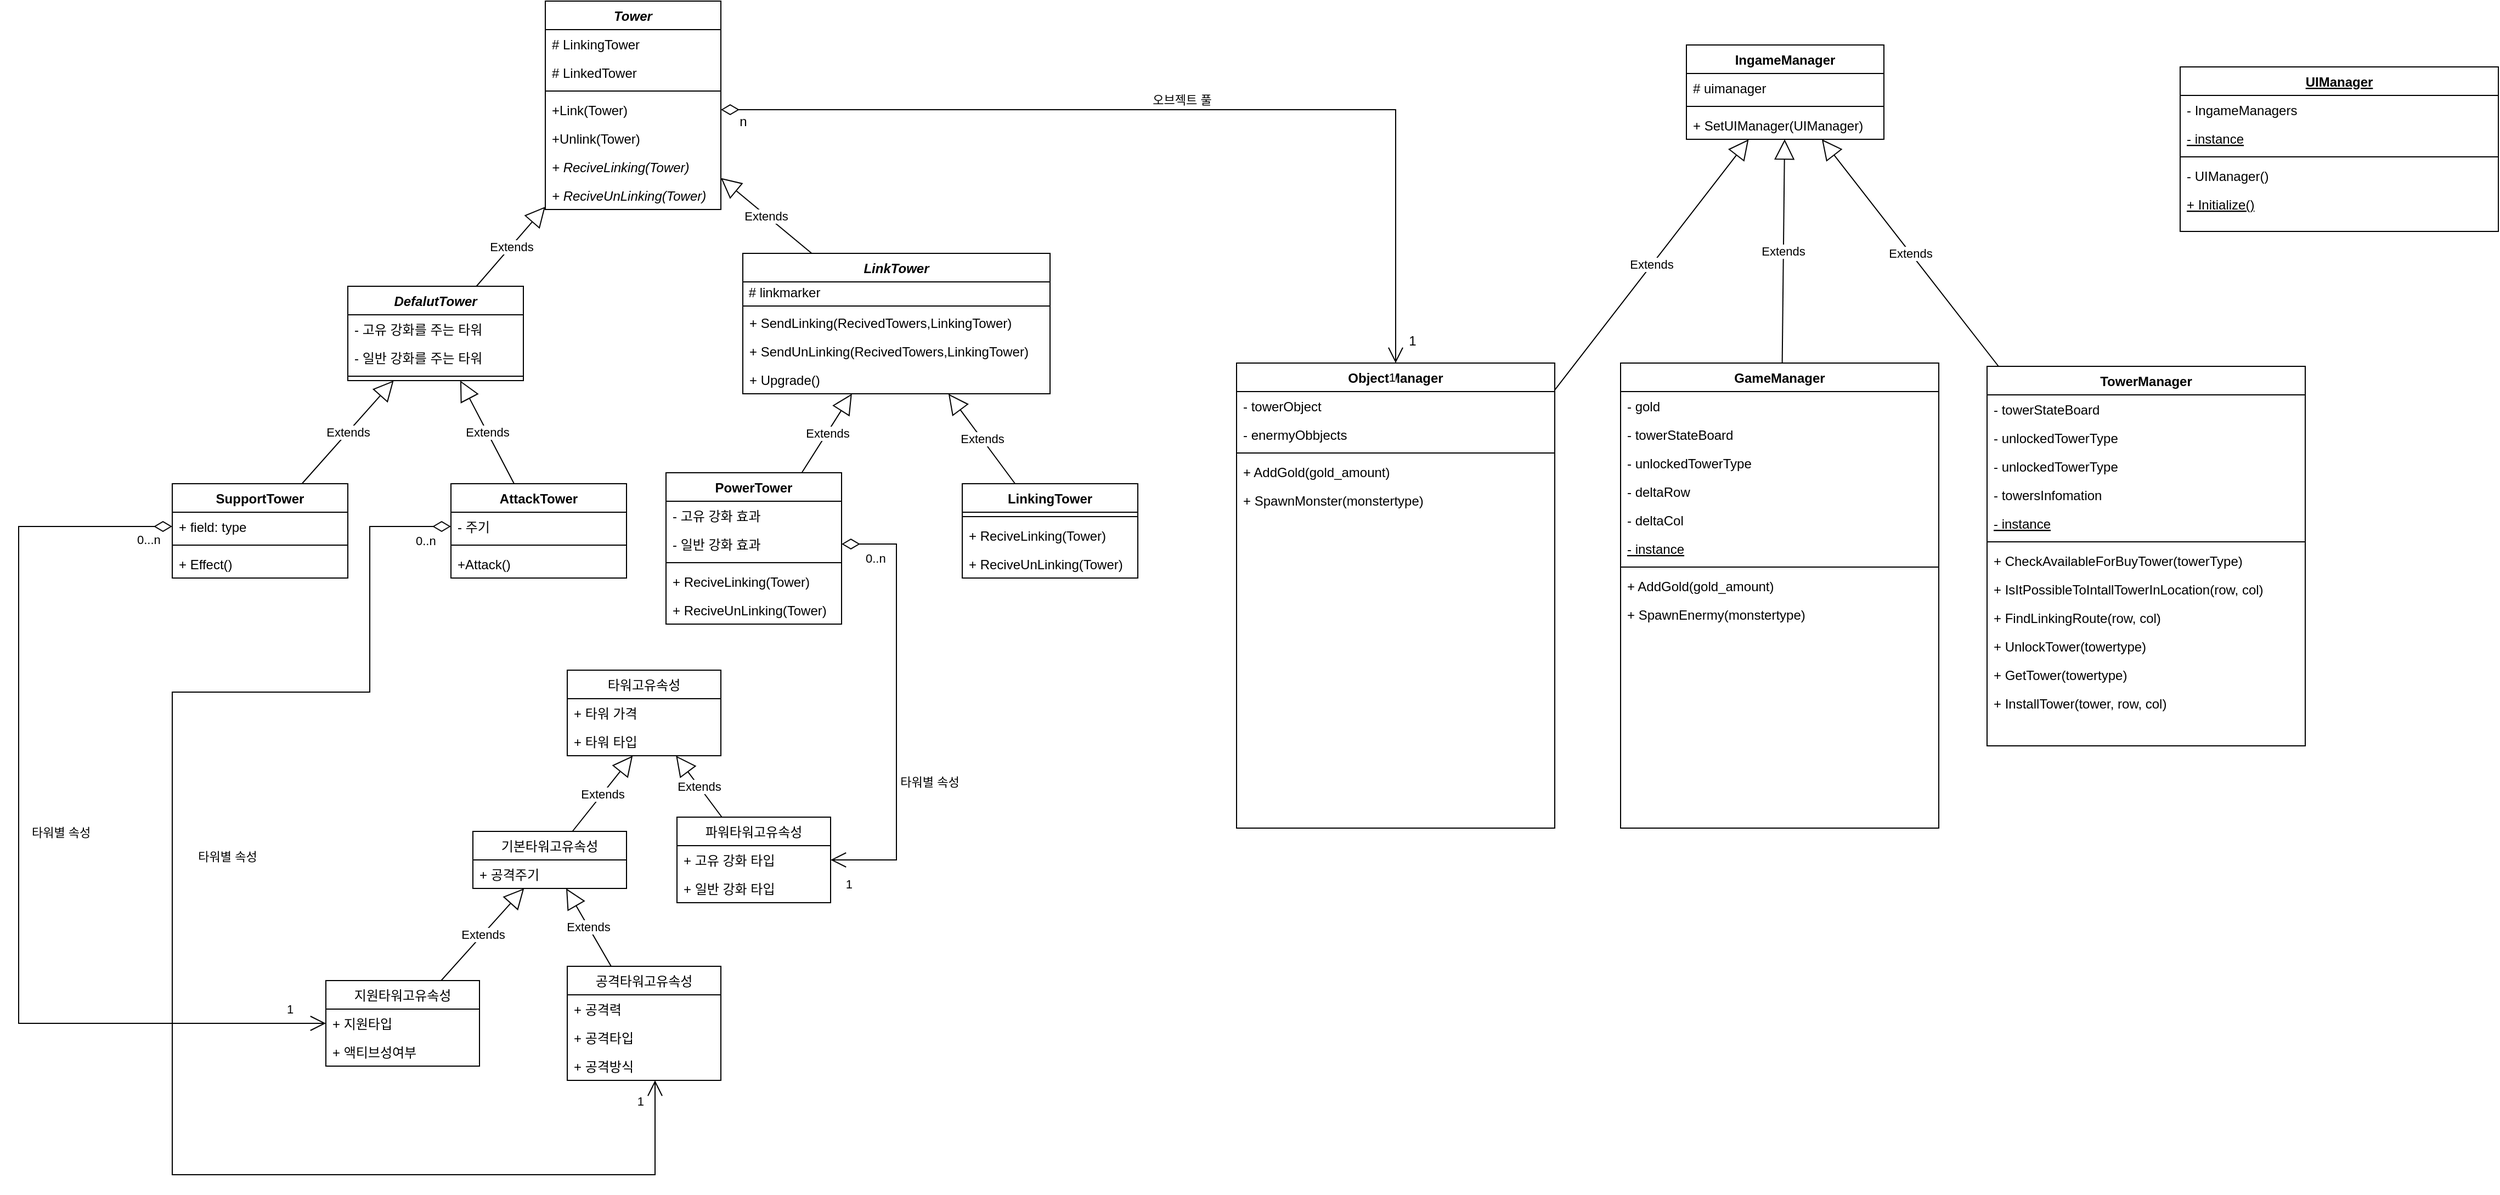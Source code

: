 <mxfile version="16.5.1" type="device"><diagram id="C5RBs43oDa-KdzZeNtuy" name="Page-1"><mxGraphModel dx="2249" dy="965" grid="1" gridSize="10" guides="1" tooltips="1" connect="1" arrows="1" fold="1" page="1" pageScale="1" pageWidth="827" pageHeight="1169" math="0" shadow="0"><root><mxCell id="WIyWlLk6GJQsqaUBKTNV-0"/><mxCell id="WIyWlLk6GJQsqaUBKTNV-1" parent="WIyWlLk6GJQsqaUBKTNV-0"/><mxCell id="ORsI3d9svduDLqm79B6g-0" value="DefalutTower" style="swimlane;fontStyle=3;align=center;verticalAlign=top;childLayout=stackLayout;horizontal=1;startSize=26;horizontalStack=0;resizeParent=1;resizeParentMax=0;resizeLast=0;collapsible=1;marginBottom=0;" parent="WIyWlLk6GJQsqaUBKTNV-1" vertex="1"><mxGeometry x="160" y="300" width="160" height="86" as="geometry"/></mxCell><mxCell id="ORsI3d9svduDLqm79B6g-1" value="- 고유 강화를 주는 타워" style="text;strokeColor=none;fillColor=none;align=left;verticalAlign=top;spacingLeft=4;spacingRight=4;overflow=hidden;rotatable=0;points=[[0,0.5],[1,0.5]];portConstraint=eastwest;" parent="ORsI3d9svduDLqm79B6g-0" vertex="1"><mxGeometry y="26" width="160" height="26" as="geometry"/></mxCell><mxCell id="ORsI3d9svduDLqm79B6g-40" value="- 일반 강화를 주는 타워 " style="text;strokeColor=none;fillColor=none;align=left;verticalAlign=top;spacingLeft=4;spacingRight=4;overflow=hidden;rotatable=0;points=[[0,0.5],[1,0.5]];portConstraint=eastwest;" parent="ORsI3d9svduDLqm79B6g-0" vertex="1"><mxGeometry y="52" width="160" height="26" as="geometry"/></mxCell><mxCell id="ORsI3d9svduDLqm79B6g-2" value="" style="line;strokeWidth=1;fillColor=none;align=left;verticalAlign=middle;spacingTop=-1;spacingLeft=3;spacingRight=3;rotatable=0;labelPosition=right;points=[];portConstraint=eastwest;" parent="ORsI3d9svduDLqm79B6g-0" vertex="1"><mxGeometry y="78" width="160" height="8" as="geometry"/></mxCell><mxCell id="ORsI3d9svduDLqm79B6g-4" value="LinkTower" style="swimlane;fontStyle=3;align=center;verticalAlign=top;childLayout=stackLayout;horizontal=1;startSize=26;horizontalStack=0;resizeParent=1;resizeParentMax=0;resizeLast=0;collapsible=1;marginBottom=0;" parent="WIyWlLk6GJQsqaUBKTNV-1" vertex="1"><mxGeometry x="520" y="270" width="280" height="128" as="geometry"><mxRectangle x="630" y="150" width="90" height="26" as="alternateBounds"/></mxGeometry></mxCell><mxCell id="ORsI3d9svduDLqm79B6g-89" value="&amp;nbsp;# linkmarker" style="text;html=1;align=left;verticalAlign=middle;resizable=0;points=[];autosize=1;strokeColor=none;fillColor=none;" parent="ORsI3d9svduDLqm79B6g-4" vertex="1"><mxGeometry y="26" width="280" height="20" as="geometry"/></mxCell><mxCell id="ORsI3d9svduDLqm79B6g-6" value="" style="line;strokeWidth=1;fillColor=none;align=left;verticalAlign=middle;spacingTop=-1;spacingLeft=3;spacingRight=3;rotatable=0;labelPosition=right;points=[];portConstraint=eastwest;" parent="ORsI3d9svduDLqm79B6g-4" vertex="1"><mxGeometry y="46" width="280" height="4" as="geometry"/></mxCell><mxCell id="ORsI3d9svduDLqm79B6g-7" value="+ SendLinking(RecivedTowers,LinkingTower)" style="text;strokeColor=none;fillColor=none;align=left;verticalAlign=top;spacingLeft=4;spacingRight=4;overflow=hidden;rotatable=0;points=[[0,0.5],[1,0.5]];portConstraint=eastwest;" parent="ORsI3d9svduDLqm79B6g-4" vertex="1"><mxGeometry y="50" width="280" height="26" as="geometry"/></mxCell><mxCell id="ORsI3d9svduDLqm79B6g-41" value="+ SendUnLinking(RecivedTowers,LinkingTower)" style="text;strokeColor=none;fillColor=none;align=left;verticalAlign=top;spacingLeft=4;spacingRight=4;overflow=hidden;rotatable=0;points=[[0,0.5],[1,0.5]];portConstraint=eastwest;" parent="ORsI3d9svduDLqm79B6g-4" vertex="1"><mxGeometry y="76" width="280" height="26" as="geometry"/></mxCell><mxCell id="ORsI3d9svduDLqm79B6g-81" value="+ Upgrade()" style="text;strokeColor=none;fillColor=none;align=left;verticalAlign=top;spacingLeft=4;spacingRight=4;overflow=hidden;rotatable=0;points=[[0,0.5],[1,0.5]];portConstraint=eastwest;" parent="ORsI3d9svduDLqm79B6g-4" vertex="1"><mxGeometry y="102" width="280" height="26" as="geometry"/></mxCell><mxCell id="ORsI3d9svduDLqm79B6g-10" value="Tower" style="swimlane;fontStyle=3;align=center;verticalAlign=top;childLayout=stackLayout;horizontal=1;startSize=26;horizontalStack=0;resizeParent=1;resizeParentMax=0;resizeLast=0;collapsible=1;marginBottom=0;" parent="WIyWlLk6GJQsqaUBKTNV-1" vertex="1"><mxGeometry x="340" y="40" width="160" height="190" as="geometry"/></mxCell><mxCell id="ORsI3d9svduDLqm79B6g-11" value="# LinkingTower" style="text;strokeColor=none;fillColor=none;align=left;verticalAlign=top;spacingLeft=4;spacingRight=4;overflow=hidden;rotatable=0;points=[[0,0.5],[1,0.5]];portConstraint=eastwest;" parent="ORsI3d9svduDLqm79B6g-10" vertex="1"><mxGeometry y="26" width="160" height="26" as="geometry"/></mxCell><mxCell id="ORsI3d9svduDLqm79B6g-32" value="# LinkedTower" style="text;strokeColor=none;fillColor=none;align=left;verticalAlign=top;spacingLeft=4;spacingRight=4;overflow=hidden;rotatable=0;points=[[0,0.5],[1,0.5]];portConstraint=eastwest;" parent="ORsI3d9svduDLqm79B6g-10" vertex="1"><mxGeometry y="52" width="160" height="26" as="geometry"/></mxCell><mxCell id="ORsI3d9svduDLqm79B6g-12" value="" style="line;strokeWidth=1;fillColor=none;align=left;verticalAlign=middle;spacingTop=-1;spacingLeft=3;spacingRight=3;rotatable=0;labelPosition=right;points=[];portConstraint=eastwest;" parent="ORsI3d9svduDLqm79B6g-10" vertex="1"><mxGeometry y="78" width="160" height="8" as="geometry"/></mxCell><mxCell id="ORsI3d9svduDLqm79B6g-13" value="+Link(Tower)" style="text;strokeColor=none;fillColor=none;align=left;verticalAlign=top;spacingLeft=4;spacingRight=4;overflow=hidden;rotatable=0;points=[[0,0.5],[1,0.5]];portConstraint=eastwest;" parent="ORsI3d9svduDLqm79B6g-10" vertex="1"><mxGeometry y="86" width="160" height="26" as="geometry"/></mxCell><mxCell id="ORsI3d9svduDLqm79B6g-33" value="+Unlink(Tower)" style="text;strokeColor=none;fillColor=none;align=left;verticalAlign=top;spacingLeft=4;spacingRight=4;overflow=hidden;rotatable=0;points=[[0,0.5],[1,0.5]];portConstraint=eastwest;" parent="ORsI3d9svduDLqm79B6g-10" vertex="1"><mxGeometry y="112" width="160" height="26" as="geometry"/></mxCell><mxCell id="ORsI3d9svduDLqm79B6g-45" value="+ ReciveLinking(Tower)" style="text;strokeColor=none;fillColor=none;align=left;verticalAlign=top;spacingLeft=4;spacingRight=4;overflow=hidden;rotatable=0;points=[[0,0.5],[1,0.5]];portConstraint=eastwest;fontStyle=2" parent="ORsI3d9svduDLqm79B6g-10" vertex="1"><mxGeometry y="138" width="160" height="26" as="geometry"/></mxCell><mxCell id="ORsI3d9svduDLqm79B6g-46" value="+ ReciveUnLinking(Tower)" style="text;strokeColor=none;fillColor=none;align=left;verticalAlign=top;spacingLeft=4;spacingRight=4;overflow=hidden;rotatable=0;points=[[0,0.5],[1,0.5]];portConstraint=eastwest;fontStyle=2" parent="ORsI3d9svduDLqm79B6g-10" vertex="1"><mxGeometry y="164" width="160" height="26" as="geometry"/></mxCell><mxCell id="ORsI3d9svduDLqm79B6g-35" value="Extends" style="endArrow=block;endSize=16;endFill=0;html=1;rounded=0;" parent="WIyWlLk6GJQsqaUBKTNV-1" source="ORsI3d9svduDLqm79B6g-0" target="ORsI3d9svduDLqm79B6g-10" edge="1"><mxGeometry width="160" relative="1" as="geometry"><mxPoint x="330" y="400" as="sourcePoint"/><mxPoint x="490" y="400" as="targetPoint"/></mxGeometry></mxCell><mxCell id="ORsI3d9svduDLqm79B6g-36" value="Extends" style="endArrow=block;endSize=16;endFill=0;html=1;rounded=0;" parent="WIyWlLk6GJQsqaUBKTNV-1" source="ORsI3d9svduDLqm79B6g-4" target="ORsI3d9svduDLqm79B6g-10" edge="1"><mxGeometry width="160" relative="1" as="geometry"><mxPoint x="390" y="260" as="sourcePoint"/><mxPoint x="550" y="260" as="targetPoint"/></mxGeometry></mxCell><mxCell id="ORsI3d9svduDLqm79B6g-47" value="SupportTower" style="swimlane;fontStyle=1;align=center;verticalAlign=top;childLayout=stackLayout;horizontal=1;startSize=26;horizontalStack=0;resizeParent=1;resizeParentMax=0;resizeLast=0;collapsible=1;marginBottom=0;" parent="WIyWlLk6GJQsqaUBKTNV-1" vertex="1"><mxGeometry y="480" width="160" height="86" as="geometry"/></mxCell><mxCell id="ORsI3d9svduDLqm79B6g-48" value="+ field: type" style="text;strokeColor=none;fillColor=none;align=left;verticalAlign=top;spacingLeft=4;spacingRight=4;overflow=hidden;rotatable=0;points=[[0,0.5],[1,0.5]];portConstraint=eastwest;" parent="ORsI3d9svduDLqm79B6g-47" vertex="1"><mxGeometry y="26" width="160" height="26" as="geometry"/></mxCell><mxCell id="ORsI3d9svduDLqm79B6g-49" value="" style="line;strokeWidth=1;fillColor=none;align=left;verticalAlign=middle;spacingTop=-1;spacingLeft=3;spacingRight=3;rotatable=0;labelPosition=right;points=[];portConstraint=eastwest;" parent="ORsI3d9svduDLqm79B6g-47" vertex="1"><mxGeometry y="52" width="160" height="8" as="geometry"/></mxCell><mxCell id="ORsI3d9svduDLqm79B6g-50" value="+ Effect()" style="text;strokeColor=none;fillColor=none;align=left;verticalAlign=top;spacingLeft=4;spacingRight=4;overflow=hidden;rotatable=0;points=[[0,0.5],[1,0.5]];portConstraint=eastwest;" parent="ORsI3d9svduDLqm79B6g-47" vertex="1"><mxGeometry y="60" width="160" height="26" as="geometry"/></mxCell><mxCell id="ORsI3d9svduDLqm79B6g-51" value="AttackTower" style="swimlane;fontStyle=1;align=center;verticalAlign=top;childLayout=stackLayout;horizontal=1;startSize=26;horizontalStack=0;resizeParent=1;resizeParentMax=0;resizeLast=0;collapsible=1;marginBottom=0;" parent="WIyWlLk6GJQsqaUBKTNV-1" vertex="1"><mxGeometry x="254" y="480" width="160" height="86" as="geometry"/></mxCell><mxCell id="ORsI3d9svduDLqm79B6g-52" value="- 주기" style="text;strokeColor=none;fillColor=none;align=left;verticalAlign=top;spacingLeft=4;spacingRight=4;overflow=hidden;rotatable=0;points=[[0,0.5],[1,0.5]];portConstraint=eastwest;" parent="ORsI3d9svduDLqm79B6g-51" vertex="1"><mxGeometry y="26" width="160" height="26" as="geometry"/></mxCell><mxCell id="ORsI3d9svduDLqm79B6g-53" value="" style="line;strokeWidth=1;fillColor=none;align=left;verticalAlign=middle;spacingTop=-1;spacingLeft=3;spacingRight=3;rotatable=0;labelPosition=right;points=[];portConstraint=eastwest;" parent="ORsI3d9svduDLqm79B6g-51" vertex="1"><mxGeometry y="52" width="160" height="8" as="geometry"/></mxCell><mxCell id="ORsI3d9svduDLqm79B6g-54" value="+Attack()" style="text;strokeColor=none;fillColor=none;align=left;verticalAlign=top;spacingLeft=4;spacingRight=4;overflow=hidden;rotatable=0;points=[[0,0.5],[1,0.5]];portConstraint=eastwest;" parent="ORsI3d9svduDLqm79B6g-51" vertex="1"><mxGeometry y="60" width="160" height="26" as="geometry"/></mxCell><mxCell id="ORsI3d9svduDLqm79B6g-55" value="PowerTower" style="swimlane;fontStyle=1;align=center;verticalAlign=top;childLayout=stackLayout;horizontal=1;startSize=26;horizontalStack=0;resizeParent=1;resizeParentMax=0;resizeLast=0;collapsible=1;marginBottom=0;" parent="WIyWlLk6GJQsqaUBKTNV-1" vertex="1"><mxGeometry x="450" y="470" width="160" height="138" as="geometry"/></mxCell><mxCell id="ORsI3d9svduDLqm79B6g-56" value="- 고유 강화 효과" style="text;strokeColor=none;fillColor=none;align=left;verticalAlign=top;spacingLeft=4;spacingRight=4;overflow=hidden;rotatable=0;points=[[0,0.5],[1,0.5]];portConstraint=eastwest;" parent="ORsI3d9svduDLqm79B6g-55" vertex="1"><mxGeometry y="26" width="160" height="26" as="geometry"/></mxCell><mxCell id="ORsI3d9svduDLqm79B6g-80" value="- 일반 강화 효과" style="text;strokeColor=none;fillColor=none;align=left;verticalAlign=top;spacingLeft=4;spacingRight=4;overflow=hidden;rotatable=0;points=[[0,0.5],[1,0.5]];portConstraint=eastwest;" parent="ORsI3d9svduDLqm79B6g-55" vertex="1"><mxGeometry y="52" width="160" height="26" as="geometry"/></mxCell><mxCell id="ORsI3d9svduDLqm79B6g-57" value="" style="line;strokeWidth=1;fillColor=none;align=left;verticalAlign=middle;spacingTop=-1;spacingLeft=3;spacingRight=3;rotatable=0;labelPosition=right;points=[];portConstraint=eastwest;" parent="ORsI3d9svduDLqm79B6g-55" vertex="1"><mxGeometry y="78" width="160" height="8" as="geometry"/></mxCell><mxCell id="ORsI3d9svduDLqm79B6g-58" value="+ ReciveLinking(Tower)" style="text;strokeColor=none;fillColor=none;align=left;verticalAlign=top;spacingLeft=4;spacingRight=4;overflow=hidden;rotatable=0;points=[[0,0.5],[1,0.5]];portConstraint=eastwest;" parent="ORsI3d9svduDLqm79B6g-55" vertex="1"><mxGeometry y="86" width="160" height="26" as="geometry"/></mxCell><mxCell id="ORsI3d9svduDLqm79B6g-77" value="+ ReciveUnLinking(Tower)" style="text;strokeColor=none;fillColor=none;align=left;verticalAlign=top;spacingLeft=4;spacingRight=4;overflow=hidden;rotatable=0;points=[[0,0.5],[1,0.5]];portConstraint=eastwest;" parent="ORsI3d9svduDLqm79B6g-55" vertex="1"><mxGeometry y="112" width="160" height="26" as="geometry"/></mxCell><mxCell id="ORsI3d9svduDLqm79B6g-59" value="LinkingTower" style="swimlane;fontStyle=1;align=center;verticalAlign=top;childLayout=stackLayout;horizontal=1;startSize=26;horizontalStack=0;resizeParent=1;resizeParentMax=0;resizeLast=0;collapsible=1;marginBottom=0;" parent="WIyWlLk6GJQsqaUBKTNV-1" vertex="1"><mxGeometry x="720" y="480" width="160" height="86" as="geometry"/></mxCell><mxCell id="ORsI3d9svduDLqm79B6g-61" value="" style="line;strokeWidth=1;fillColor=none;align=left;verticalAlign=middle;spacingTop=-1;spacingLeft=3;spacingRight=3;rotatable=0;labelPosition=right;points=[];portConstraint=eastwest;" parent="ORsI3d9svduDLqm79B6g-59" vertex="1"><mxGeometry y="26" width="160" height="8" as="geometry"/></mxCell><mxCell id="ORsI3d9svduDLqm79B6g-62" value="+ ReciveLinking(Tower)" style="text;strokeColor=none;fillColor=none;align=left;verticalAlign=top;spacingLeft=4;spacingRight=4;overflow=hidden;rotatable=0;points=[[0,0.5],[1,0.5]];portConstraint=eastwest;" parent="ORsI3d9svduDLqm79B6g-59" vertex="1"><mxGeometry y="34" width="160" height="26" as="geometry"/></mxCell><mxCell id="ORsI3d9svduDLqm79B6g-79" value="+ ReciveUnLinking(Tower)" style="text;strokeColor=none;fillColor=none;align=left;verticalAlign=top;spacingLeft=4;spacingRight=4;overflow=hidden;rotatable=0;points=[[0,0.5],[1,0.5]];portConstraint=eastwest;" parent="ORsI3d9svduDLqm79B6g-59" vertex="1"><mxGeometry y="60" width="160" height="26" as="geometry"/></mxCell><mxCell id="ORsI3d9svduDLqm79B6g-64" value="Extends" style="endArrow=block;endSize=16;endFill=0;html=1;rounded=0;" parent="WIyWlLk6GJQsqaUBKTNV-1" source="ORsI3d9svduDLqm79B6g-47" target="ORsI3d9svduDLqm79B6g-0" edge="1"><mxGeometry width="160" relative="1" as="geometry"><mxPoint x="260" y="400" as="sourcePoint"/><mxPoint x="420" y="400" as="targetPoint"/></mxGeometry></mxCell><mxCell id="ORsI3d9svduDLqm79B6g-65" value="Extends" style="endArrow=block;endSize=16;endFill=0;html=1;rounded=0;" parent="WIyWlLk6GJQsqaUBKTNV-1" source="ORsI3d9svduDLqm79B6g-51" target="ORsI3d9svduDLqm79B6g-0" edge="1"><mxGeometry width="160" relative="1" as="geometry"><mxPoint x="260" y="400" as="sourcePoint"/><mxPoint x="420" y="400" as="targetPoint"/></mxGeometry></mxCell><mxCell id="ORsI3d9svduDLqm79B6g-66" value="Extends" style="endArrow=block;endSize=16;endFill=0;html=1;rounded=0;" parent="WIyWlLk6GJQsqaUBKTNV-1" source="ORsI3d9svduDLqm79B6g-55" target="ORsI3d9svduDLqm79B6g-4" edge="1"><mxGeometry width="160" relative="1" as="geometry"><mxPoint x="260" y="400" as="sourcePoint"/><mxPoint x="420" y="400" as="targetPoint"/></mxGeometry></mxCell><mxCell id="ORsI3d9svduDLqm79B6g-67" value="Extends" style="endArrow=block;endSize=16;endFill=0;html=1;rounded=0;" parent="WIyWlLk6GJQsqaUBKTNV-1" source="ORsI3d9svduDLqm79B6g-59" target="ORsI3d9svduDLqm79B6g-4" edge="1"><mxGeometry width="160" relative="1" as="geometry"><mxPoint x="260" y="400" as="sourcePoint"/><mxPoint x="420" y="400" as="targetPoint"/></mxGeometry></mxCell><mxCell id="ybun4FllbzwpsZxLxYab-0" value="GameManager" style="swimlane;fontStyle=1;align=center;verticalAlign=top;childLayout=stackLayout;horizontal=1;startSize=26;horizontalStack=0;resizeParent=1;resizeLast=0;collapsible=1;marginBottom=0;rounded=0;shadow=0;strokeWidth=1;" vertex="1" parent="WIyWlLk6GJQsqaUBKTNV-1"><mxGeometry x="1320" y="370" width="290" height="424" as="geometry"><mxRectangle x="230" y="140" width="160" height="26" as="alternateBounds"/></mxGeometry></mxCell><mxCell id="ybun4FllbzwpsZxLxYab-1" value="- gold" style="text;align=left;verticalAlign=top;spacingLeft=4;spacingRight=4;overflow=hidden;rotatable=0;points=[[0,0.5],[1,0.5]];portConstraint=eastwest;" vertex="1" parent="ybun4FllbzwpsZxLxYab-0"><mxGeometry y="26" width="290" height="26" as="geometry"/></mxCell><mxCell id="ybun4FllbzwpsZxLxYab-2" value="- towerStateBoard" style="text;align=left;verticalAlign=top;spacingLeft=4;spacingRight=4;overflow=hidden;rotatable=0;points=[[0,0.5],[1,0.5]];portConstraint=eastwest;rounded=0;shadow=0;html=0;" vertex="1" parent="ybun4FllbzwpsZxLxYab-0"><mxGeometry y="52" width="290" height="26" as="geometry"/></mxCell><mxCell id="ybun4FllbzwpsZxLxYab-3" value="- unlockedTowerType" style="text;align=left;verticalAlign=top;spacingLeft=4;spacingRight=4;overflow=hidden;rotatable=0;points=[[0,0.5],[1,0.5]];portConstraint=eastwest;rounded=0;shadow=0;html=0;" vertex="1" parent="ybun4FllbzwpsZxLxYab-0"><mxGeometry y="78" width="290" height="26" as="geometry"/></mxCell><mxCell id="ybun4FllbzwpsZxLxYab-4" value="- deltaRow" style="text;align=left;verticalAlign=top;spacingLeft=4;spacingRight=4;overflow=hidden;rotatable=0;points=[[0,0.5],[1,0.5]];portConstraint=eastwest;rounded=0;shadow=0;html=0;" vertex="1" parent="ybun4FllbzwpsZxLxYab-0"><mxGeometry y="104" width="290" height="26" as="geometry"/></mxCell><mxCell id="ybun4FllbzwpsZxLxYab-5" value="- deltaCol" style="text;align=left;verticalAlign=top;spacingLeft=4;spacingRight=4;overflow=hidden;rotatable=0;points=[[0,0.5],[1,0.5]];portConstraint=eastwest;rounded=0;shadow=0;html=0;" vertex="1" parent="ybun4FllbzwpsZxLxYab-0"><mxGeometry y="130" width="290" height="26" as="geometry"/></mxCell><mxCell id="ybun4FllbzwpsZxLxYab-6" value="- instance" style="text;align=left;verticalAlign=top;spacingLeft=4;spacingRight=4;overflow=hidden;rotatable=0;points=[[0,0.5],[1,0.5]];portConstraint=eastwest;rounded=0;shadow=0;html=0;fontStyle=4" vertex="1" parent="ybun4FllbzwpsZxLxYab-0"><mxGeometry y="156" width="290" height="26" as="geometry"/></mxCell><mxCell id="ybun4FllbzwpsZxLxYab-7" value="" style="line;html=1;strokeWidth=1;align=left;verticalAlign=middle;spacingTop=-1;spacingLeft=3;spacingRight=3;rotatable=0;labelPosition=right;points=[];portConstraint=eastwest;" vertex="1" parent="ybun4FllbzwpsZxLxYab-0"><mxGeometry y="182" width="290" height="8" as="geometry"/></mxCell><mxCell id="ybun4FllbzwpsZxLxYab-8" value="+ AddGold(gold_amount)" style="text;align=left;verticalAlign=top;spacingLeft=4;spacingRight=4;overflow=hidden;rotatable=0;points=[[0,0.5],[1,0.5]];portConstraint=eastwest;" vertex="1" parent="ybun4FllbzwpsZxLxYab-0"><mxGeometry y="190" width="290" height="26" as="geometry"/></mxCell><mxCell id="ybun4FllbzwpsZxLxYab-9" value="+ SpawnEnermy(monstertype)" style="text;align=left;verticalAlign=top;spacingLeft=4;spacingRight=4;overflow=hidden;rotatable=0;points=[[0,0.5],[1,0.5]];portConstraint=eastwest;" vertex="1" parent="ybun4FllbzwpsZxLxYab-0"><mxGeometry y="216" width="290" height="26" as="geometry"/></mxCell><mxCell id="ybun4FllbzwpsZxLxYab-10" value="UIManager" style="swimlane;fontStyle=5;align=center;verticalAlign=top;childLayout=stackLayout;horizontal=1;startSize=26;horizontalStack=0;resizeParent=1;resizeLast=0;collapsible=1;marginBottom=0;rounded=0;shadow=0;strokeWidth=1;" vertex="1" parent="WIyWlLk6GJQsqaUBKTNV-1"><mxGeometry x="1830" y="100" width="290" height="150" as="geometry"><mxRectangle x="230" y="140" width="160" height="26" as="alternateBounds"/></mxGeometry></mxCell><mxCell id="ybun4FllbzwpsZxLxYab-11" value="- IngameManagers" style="text;align=left;verticalAlign=top;spacingLeft=4;spacingRight=4;overflow=hidden;rotatable=0;points=[[0,0.5],[1,0.5]];portConstraint=eastwest;rounded=0;shadow=0;html=0;" vertex="1" parent="ybun4FllbzwpsZxLxYab-10"><mxGeometry y="26" width="290" height="26" as="geometry"/></mxCell><mxCell id="ybun4FllbzwpsZxLxYab-12" value="- instance" style="text;align=left;verticalAlign=top;spacingLeft=4;spacingRight=4;overflow=hidden;rotatable=0;points=[[0,0.5],[1,0.5]];portConstraint=eastwest;fontStyle=4" vertex="1" parent="ybun4FllbzwpsZxLxYab-10"><mxGeometry y="52" width="290" height="26" as="geometry"/></mxCell><mxCell id="ybun4FllbzwpsZxLxYab-13" value="" style="line;html=1;strokeWidth=1;align=left;verticalAlign=middle;spacingTop=-1;spacingLeft=3;spacingRight=3;rotatable=0;labelPosition=right;points=[];portConstraint=eastwest;" vertex="1" parent="ybun4FllbzwpsZxLxYab-10"><mxGeometry y="78" width="290" height="8" as="geometry"/></mxCell><mxCell id="ybun4FllbzwpsZxLxYab-14" value="- UIManager()" style="text;align=left;verticalAlign=top;spacingLeft=4;spacingRight=4;overflow=hidden;rotatable=0;points=[[0,0.5],[1,0.5]];portConstraint=eastwest;" vertex="1" parent="ybun4FllbzwpsZxLxYab-10"><mxGeometry y="86" width="290" height="26" as="geometry"/></mxCell><mxCell id="ybun4FllbzwpsZxLxYab-15" value="+ Initialize()" style="text;align=left;verticalAlign=top;spacingLeft=4;spacingRight=4;overflow=hidden;rotatable=0;points=[[0,0.5],[1,0.5]];portConstraint=eastwest;fontStyle=4" vertex="1" parent="ybun4FllbzwpsZxLxYab-10"><mxGeometry y="112" width="290" height="26" as="geometry"/></mxCell><mxCell id="ybun4FllbzwpsZxLxYab-16" value="TowerManager" style="swimlane;fontStyle=1;align=center;verticalAlign=top;childLayout=stackLayout;horizontal=1;startSize=26;horizontalStack=0;resizeParent=1;resizeLast=0;collapsible=1;marginBottom=0;rounded=0;shadow=0;strokeWidth=1;" vertex="1" parent="WIyWlLk6GJQsqaUBKTNV-1"><mxGeometry x="1654" y="373" width="290" height="346" as="geometry"><mxRectangle x="230" y="140" width="160" height="26" as="alternateBounds"/></mxGeometry></mxCell><mxCell id="ybun4FllbzwpsZxLxYab-17" value="- towerStateBoard" style="text;align=left;verticalAlign=top;spacingLeft=4;spacingRight=4;overflow=hidden;rotatable=0;points=[[0,0.5],[1,0.5]];portConstraint=eastwest;rounded=0;shadow=0;html=0;" vertex="1" parent="ybun4FllbzwpsZxLxYab-16"><mxGeometry y="26" width="290" height="26" as="geometry"/></mxCell><mxCell id="ybun4FllbzwpsZxLxYab-18" value="- unlockedTowerType" style="text;align=left;verticalAlign=top;spacingLeft=4;spacingRight=4;overflow=hidden;rotatable=0;points=[[0,0.5],[1,0.5]];portConstraint=eastwest;rounded=0;shadow=0;html=0;" vertex="1" parent="ybun4FllbzwpsZxLxYab-16"><mxGeometry y="52" width="290" height="26" as="geometry"/></mxCell><mxCell id="ybun4FllbzwpsZxLxYab-19" value="- unlockedTowerType" style="text;align=left;verticalAlign=top;spacingLeft=4;spacingRight=4;overflow=hidden;rotatable=0;points=[[0,0.5],[1,0.5]];portConstraint=eastwest;rounded=0;shadow=0;html=0;" vertex="1" parent="ybun4FllbzwpsZxLxYab-16"><mxGeometry y="78" width="290" height="26" as="geometry"/></mxCell><mxCell id="ybun4FllbzwpsZxLxYab-20" value="- towersInfomation" style="text;align=left;verticalAlign=top;spacingLeft=4;spacingRight=4;overflow=hidden;rotatable=0;points=[[0,0.5],[1,0.5]];portConstraint=eastwest;rounded=0;shadow=0;html=0;" vertex="1" parent="ybun4FllbzwpsZxLxYab-16"><mxGeometry y="104" width="290" height="26" as="geometry"/></mxCell><mxCell id="ybun4FllbzwpsZxLxYab-21" value="- instance" style="text;align=left;verticalAlign=top;spacingLeft=4;spacingRight=4;overflow=hidden;rotatable=0;points=[[0,0.5],[1,0.5]];portConstraint=eastwest;rounded=0;shadow=0;html=0;fontStyle=4" vertex="1" parent="ybun4FllbzwpsZxLxYab-16"><mxGeometry y="130" width="290" height="26" as="geometry"/></mxCell><mxCell id="ybun4FllbzwpsZxLxYab-22" value="" style="line;html=1;strokeWidth=1;align=left;verticalAlign=middle;spacingTop=-1;spacingLeft=3;spacingRight=3;rotatable=0;labelPosition=right;points=[];portConstraint=eastwest;" vertex="1" parent="ybun4FllbzwpsZxLxYab-16"><mxGeometry y="156" width="290" height="8" as="geometry"/></mxCell><mxCell id="ybun4FllbzwpsZxLxYab-23" value="+ CheckAvailableForBuyTower(towerType)" style="text;align=left;verticalAlign=top;spacingLeft=4;spacingRight=4;overflow=hidden;rotatable=0;points=[[0,0.5],[1,0.5]];portConstraint=eastwest;" vertex="1" parent="ybun4FllbzwpsZxLxYab-16"><mxGeometry y="164" width="290" height="26" as="geometry"/></mxCell><mxCell id="ybun4FllbzwpsZxLxYab-24" value="+ IsItPossibleToIntallTowerInLocation(row, col)" style="text;align=left;verticalAlign=top;spacingLeft=4;spacingRight=4;overflow=hidden;rotatable=0;points=[[0,0.5],[1,0.5]];portConstraint=eastwest;" vertex="1" parent="ybun4FllbzwpsZxLxYab-16"><mxGeometry y="190" width="290" height="26" as="geometry"/></mxCell><mxCell id="ybun4FllbzwpsZxLxYab-25" value="+ FindLinkingRoute(row, col)" style="text;align=left;verticalAlign=top;spacingLeft=4;spacingRight=4;overflow=hidden;rotatable=0;points=[[0,0.5],[1,0.5]];portConstraint=eastwest;" vertex="1" parent="ybun4FllbzwpsZxLxYab-16"><mxGeometry y="216" width="290" height="26" as="geometry"/></mxCell><mxCell id="ybun4FllbzwpsZxLxYab-26" value="+ UnlockTower(towertype)" style="text;align=left;verticalAlign=top;spacingLeft=4;spacingRight=4;overflow=hidden;rotatable=0;points=[[0,0.5],[1,0.5]];portConstraint=eastwest;" vertex="1" parent="ybun4FllbzwpsZxLxYab-16"><mxGeometry y="242" width="290" height="26" as="geometry"/></mxCell><mxCell id="ybun4FllbzwpsZxLxYab-27" value="+ GetTower(towertype)" style="text;align=left;verticalAlign=top;spacingLeft=4;spacingRight=4;overflow=hidden;rotatable=0;points=[[0,0.5],[1,0.5]];portConstraint=eastwest;" vertex="1" parent="ybun4FllbzwpsZxLxYab-16"><mxGeometry y="268" width="290" height="26" as="geometry"/></mxCell><mxCell id="ybun4FllbzwpsZxLxYab-28" value="+ InstallTower(tower, row, col)" style="text;align=left;verticalAlign=top;spacingLeft=4;spacingRight=4;overflow=hidden;rotatable=0;points=[[0,0.5],[1,0.5]];portConstraint=eastwest;" vertex="1" parent="ybun4FllbzwpsZxLxYab-16"><mxGeometry y="294" width="290" height="26" as="geometry"/></mxCell><mxCell id="ybun4FllbzwpsZxLxYab-29" value="IngameManager" style="swimlane;fontStyle=1;align=center;verticalAlign=top;childLayout=stackLayout;horizontal=1;startSize=26;horizontalStack=0;resizeParent=1;resizeParentMax=0;resizeLast=0;collapsible=1;marginBottom=0;" vertex="1" parent="WIyWlLk6GJQsqaUBKTNV-1"><mxGeometry x="1380" y="80" width="180" height="86" as="geometry"/></mxCell><mxCell id="ybun4FllbzwpsZxLxYab-30" value="# uimanager" style="text;align=left;verticalAlign=top;spacingLeft=4;spacingRight=4;overflow=hidden;rotatable=0;points=[[0,0.5],[1,0.5]];portConstraint=eastwest;rounded=0;shadow=0;html=0;fontStyle=0" vertex="1" parent="ybun4FllbzwpsZxLxYab-29"><mxGeometry y="26" width="180" height="26" as="geometry"/></mxCell><mxCell id="ybun4FllbzwpsZxLxYab-31" value="" style="line;strokeWidth=1;fillColor=none;align=left;verticalAlign=middle;spacingTop=-1;spacingLeft=3;spacingRight=3;rotatable=0;labelPosition=right;points=[];portConstraint=eastwest;" vertex="1" parent="ybun4FllbzwpsZxLxYab-29"><mxGeometry y="52" width="180" height="8" as="geometry"/></mxCell><mxCell id="ybun4FllbzwpsZxLxYab-32" value="+ SetUIManager(UIManager)" style="text;align=left;verticalAlign=top;spacingLeft=4;spacingRight=4;overflow=hidden;rotatable=0;points=[[0,0.5],[1,0.5]];portConstraint=eastwest;" vertex="1" parent="ybun4FllbzwpsZxLxYab-29"><mxGeometry y="60" width="180" height="26" as="geometry"/></mxCell><mxCell id="ybun4FllbzwpsZxLxYab-33" value="Extends" style="endArrow=block;endSize=16;endFill=0;html=1;rounded=0;" edge="1" parent="WIyWlLk6GJQsqaUBKTNV-1" source="ybun4FllbzwpsZxLxYab-0" target="ybun4FllbzwpsZxLxYab-29"><mxGeometry width="160" relative="1" as="geometry"><mxPoint x="1690" y="380" as="sourcePoint"/><mxPoint x="1850" y="380" as="targetPoint"/></mxGeometry></mxCell><mxCell id="ybun4FllbzwpsZxLxYab-34" value="Extends" style="endArrow=block;endSize=16;endFill=0;html=1;rounded=0;" edge="1" parent="WIyWlLk6GJQsqaUBKTNV-1" source="ybun4FllbzwpsZxLxYab-16" target="ybun4FllbzwpsZxLxYab-29"><mxGeometry width="160" relative="1" as="geometry"><mxPoint x="1590" y="390" as="sourcePoint"/><mxPoint x="1850" y="380" as="targetPoint"/></mxGeometry></mxCell><mxCell id="ybun4FllbzwpsZxLxYab-35" value="ObjectManager" style="swimlane;fontStyle=1;align=center;verticalAlign=top;childLayout=stackLayout;horizontal=1;startSize=26;horizontalStack=0;resizeParent=1;resizeLast=0;collapsible=1;marginBottom=0;rounded=0;shadow=0;strokeWidth=1;" vertex="1" parent="WIyWlLk6GJQsqaUBKTNV-1"><mxGeometry x="970" y="370" width="290" height="424" as="geometry"><mxRectangle x="230" y="140" width="160" height="26" as="alternateBounds"/></mxGeometry></mxCell><mxCell id="ybun4FllbzwpsZxLxYab-36" value="- towerObject" style="text;align=left;verticalAlign=top;spacingLeft=4;spacingRight=4;overflow=hidden;rotatable=0;points=[[0,0.5],[1,0.5]];portConstraint=eastwest;" vertex="1" parent="ybun4FllbzwpsZxLxYab-35"><mxGeometry y="26" width="290" height="26" as="geometry"/></mxCell><mxCell id="ybun4FllbzwpsZxLxYab-37" value="- enermyObbjects" style="text;align=left;verticalAlign=top;spacingLeft=4;spacingRight=4;overflow=hidden;rotatable=0;points=[[0,0.5],[1,0.5]];portConstraint=eastwest;rounded=0;shadow=0;html=0;" vertex="1" parent="ybun4FllbzwpsZxLxYab-35"><mxGeometry y="52" width="290" height="26" as="geometry"/></mxCell><mxCell id="ybun4FllbzwpsZxLxYab-42" value="" style="line;html=1;strokeWidth=1;align=left;verticalAlign=middle;spacingTop=-1;spacingLeft=3;spacingRight=3;rotatable=0;labelPosition=right;points=[];portConstraint=eastwest;" vertex="1" parent="ybun4FllbzwpsZxLxYab-35"><mxGeometry y="78" width="290" height="8" as="geometry"/></mxCell><mxCell id="ybun4FllbzwpsZxLxYab-43" value="+ AddGold(gold_amount)" style="text;align=left;verticalAlign=top;spacingLeft=4;spacingRight=4;overflow=hidden;rotatable=0;points=[[0,0.5],[1,0.5]];portConstraint=eastwest;" vertex="1" parent="ybun4FllbzwpsZxLxYab-35"><mxGeometry y="86" width="290" height="26" as="geometry"/></mxCell><mxCell id="ybun4FllbzwpsZxLxYab-44" value="+ SpawnMonster(monstertype)" style="text;align=left;verticalAlign=top;spacingLeft=4;spacingRight=4;overflow=hidden;rotatable=0;points=[[0,0.5],[1,0.5]];portConstraint=eastwest;" vertex="1" parent="ybun4FllbzwpsZxLxYab-35"><mxGeometry y="112" width="290" height="26" as="geometry"/></mxCell><mxCell id="ybun4FllbzwpsZxLxYab-45" value="Extends" style="endArrow=block;endSize=16;endFill=0;html=1;rounded=0;" edge="1" parent="WIyWlLk6GJQsqaUBKTNV-1" source="ybun4FllbzwpsZxLxYab-35" target="ybun4FllbzwpsZxLxYab-29"><mxGeometry width="160" relative="1" as="geometry"><mxPoint x="1190" y="480" as="sourcePoint"/><mxPoint x="1350" y="480" as="targetPoint"/></mxGeometry></mxCell><mxCell id="ybun4FllbzwpsZxLxYab-50" value="타워고유속성" style="swimlane;fontStyle=0;childLayout=stackLayout;horizontal=1;startSize=26;fillColor=none;horizontalStack=0;resizeParent=1;resizeParentMax=0;resizeLast=0;collapsible=1;marginBottom=0;" vertex="1" parent="WIyWlLk6GJQsqaUBKTNV-1"><mxGeometry x="360" y="650" width="140" height="78" as="geometry"/></mxCell><mxCell id="ybun4FllbzwpsZxLxYab-51" value="+ 타워 가격" style="text;strokeColor=none;fillColor=none;align=left;verticalAlign=top;spacingLeft=4;spacingRight=4;overflow=hidden;rotatable=0;points=[[0,0.5],[1,0.5]];portConstraint=eastwest;" vertex="1" parent="ybun4FllbzwpsZxLxYab-50"><mxGeometry y="26" width="140" height="26" as="geometry"/></mxCell><mxCell id="ybun4FllbzwpsZxLxYab-52" value="+ 타워 타입" style="text;strokeColor=none;fillColor=none;align=left;verticalAlign=top;spacingLeft=4;spacingRight=4;overflow=hidden;rotatable=0;points=[[0,0.5],[1,0.5]];portConstraint=eastwest;" vertex="1" parent="ybun4FllbzwpsZxLxYab-50"><mxGeometry y="52" width="140" height="26" as="geometry"/></mxCell><mxCell id="ybun4FllbzwpsZxLxYab-54" value="기본타워고유속성" style="swimlane;fontStyle=0;childLayout=stackLayout;horizontal=1;startSize=26;fillColor=none;horizontalStack=0;resizeParent=1;resizeParentMax=0;resizeLast=0;collapsible=1;marginBottom=0;" vertex="1" parent="WIyWlLk6GJQsqaUBKTNV-1"><mxGeometry x="274" y="797" width="140" height="52" as="geometry"/></mxCell><mxCell id="ybun4FllbzwpsZxLxYab-55" value="+ 공격주기" style="text;strokeColor=none;fillColor=none;align=left;verticalAlign=top;spacingLeft=4;spacingRight=4;overflow=hidden;rotatable=0;points=[[0,0.5],[1,0.5]];portConstraint=eastwest;" vertex="1" parent="ybun4FllbzwpsZxLxYab-54"><mxGeometry y="26" width="140" height="26" as="geometry"/></mxCell><mxCell id="ybun4FllbzwpsZxLxYab-57" value="파워타워고유속성" style="swimlane;fontStyle=0;childLayout=stackLayout;horizontal=1;startSize=26;fillColor=none;horizontalStack=0;resizeParent=1;resizeParentMax=0;resizeLast=0;collapsible=1;marginBottom=0;" vertex="1" parent="WIyWlLk6GJQsqaUBKTNV-1"><mxGeometry x="460" y="784" width="140" height="78" as="geometry"/></mxCell><mxCell id="ybun4FllbzwpsZxLxYab-59" value="+ 고유 강화 타입" style="text;strokeColor=none;fillColor=none;align=left;verticalAlign=top;spacingLeft=4;spacingRight=4;overflow=hidden;rotatable=0;points=[[0,0.5],[1,0.5]];portConstraint=eastwest;" vertex="1" parent="ybun4FllbzwpsZxLxYab-57"><mxGeometry y="26" width="140" height="26" as="geometry"/></mxCell><mxCell id="ybun4FllbzwpsZxLxYab-74" value="+ 일반 강화 타입" style="text;strokeColor=none;fillColor=none;align=left;verticalAlign=top;spacingLeft=4;spacingRight=4;overflow=hidden;rotatable=0;points=[[0,0.5],[1,0.5]];portConstraint=eastwest;" vertex="1" parent="ybun4FllbzwpsZxLxYab-57"><mxGeometry y="52" width="140" height="26" as="geometry"/></mxCell><mxCell id="ybun4FllbzwpsZxLxYab-62" value="공격타워고유속성" style="swimlane;fontStyle=0;childLayout=stackLayout;horizontal=1;startSize=26;fillColor=none;horizontalStack=0;resizeParent=1;resizeParentMax=0;resizeLast=0;collapsible=1;marginBottom=0;" vertex="1" parent="WIyWlLk6GJQsqaUBKTNV-1"><mxGeometry x="360" y="920" width="140" height="104" as="geometry"/></mxCell><mxCell id="ybun4FllbzwpsZxLxYab-63" value="+ 공격력" style="text;strokeColor=none;fillColor=none;align=left;verticalAlign=top;spacingLeft=4;spacingRight=4;overflow=hidden;rotatable=0;points=[[0,0.5],[1,0.5]];portConstraint=eastwest;" vertex="1" parent="ybun4FllbzwpsZxLxYab-62"><mxGeometry y="26" width="140" height="26" as="geometry"/></mxCell><mxCell id="ybun4FllbzwpsZxLxYab-65" value="+ 공격타입" style="text;strokeColor=none;fillColor=none;align=left;verticalAlign=top;spacingLeft=4;spacingRight=4;overflow=hidden;rotatable=0;points=[[0,0.5],[1,0.5]];portConstraint=eastwest;" vertex="1" parent="ybun4FllbzwpsZxLxYab-62"><mxGeometry y="52" width="140" height="26" as="geometry"/></mxCell><mxCell id="ybun4FllbzwpsZxLxYab-66" value="+ 공격방식" style="text;strokeColor=none;fillColor=none;align=left;verticalAlign=top;spacingLeft=4;spacingRight=4;overflow=hidden;rotatable=0;points=[[0,0.5],[1,0.5]];portConstraint=eastwest;" vertex="1" parent="ybun4FllbzwpsZxLxYab-62"><mxGeometry y="78" width="140" height="26" as="geometry"/></mxCell><mxCell id="ybun4FllbzwpsZxLxYab-67" value="지원타워고유속성" style="swimlane;fontStyle=0;childLayout=stackLayout;horizontal=1;startSize=26;fillColor=none;horizontalStack=0;resizeParent=1;resizeParentMax=0;resizeLast=0;collapsible=1;marginBottom=0;" vertex="1" parent="WIyWlLk6GJQsqaUBKTNV-1"><mxGeometry x="140" y="933" width="140" height="78" as="geometry"/></mxCell><mxCell id="ybun4FllbzwpsZxLxYab-68" value="+ 지원타입" style="text;strokeColor=none;fillColor=none;align=left;verticalAlign=top;spacingLeft=4;spacingRight=4;overflow=hidden;rotatable=0;points=[[0,0.5],[1,0.5]];portConstraint=eastwest;" vertex="1" parent="ybun4FllbzwpsZxLxYab-67"><mxGeometry y="26" width="140" height="26" as="geometry"/></mxCell><mxCell id="ybun4FllbzwpsZxLxYab-69" value="+ 액티브성여부" style="text;strokeColor=none;fillColor=none;align=left;verticalAlign=top;spacingLeft=4;spacingRight=4;overflow=hidden;rotatable=0;points=[[0,0.5],[1,0.5]];portConstraint=eastwest;" vertex="1" parent="ybun4FllbzwpsZxLxYab-67"><mxGeometry y="52" width="140" height="26" as="geometry"/></mxCell><mxCell id="ybun4FllbzwpsZxLxYab-75" value="Extends" style="endArrow=block;endSize=16;endFill=0;html=1;rounded=0;" edge="1" parent="WIyWlLk6GJQsqaUBKTNV-1" source="ybun4FllbzwpsZxLxYab-54" target="ybun4FllbzwpsZxLxYab-52"><mxGeometry width="160" relative="1" as="geometry"><mxPoint x="430" y="620" as="sourcePoint"/><mxPoint x="590" y="620" as="targetPoint"/></mxGeometry></mxCell><mxCell id="ybun4FllbzwpsZxLxYab-76" value="Extends" style="endArrow=block;endSize=16;endFill=0;html=1;rounded=0;" edge="1" parent="WIyWlLk6GJQsqaUBKTNV-1" source="ybun4FllbzwpsZxLxYab-67" target="ybun4FllbzwpsZxLxYab-54"><mxGeometry width="160" relative="1" as="geometry"><mxPoint x="430" y="620" as="sourcePoint"/><mxPoint x="590" y="620" as="targetPoint"/></mxGeometry></mxCell><mxCell id="ybun4FllbzwpsZxLxYab-77" value="Extends" style="endArrow=block;endSize=16;endFill=0;html=1;rounded=0;" edge="1" parent="WIyWlLk6GJQsqaUBKTNV-1" source="ybun4FllbzwpsZxLxYab-62" target="ybun4FllbzwpsZxLxYab-54"><mxGeometry width="160" relative="1" as="geometry"><mxPoint x="227.61" y="920.0" as="sourcePoint"/><mxPoint x="277.593" y="862" as="targetPoint"/></mxGeometry></mxCell><mxCell id="ybun4FllbzwpsZxLxYab-78" value="Extends" style="endArrow=block;endSize=16;endFill=0;html=1;rounded=0;" edge="1" parent="WIyWlLk6GJQsqaUBKTNV-1" source="ybun4FllbzwpsZxLxYab-57" target="ybun4FllbzwpsZxLxYab-50"><mxGeometry width="160" relative="1" as="geometry"><mxPoint x="354.286" y="810" as="sourcePoint"/><mxPoint x="462.857" y="758.0" as="targetPoint"/></mxGeometry></mxCell><mxCell id="ybun4FllbzwpsZxLxYab-79" value="0...n" style="endArrow=open;html=1;endSize=12;startArrow=diamondThin;startSize=14;startFill=0;edgeStyle=orthogonalEdgeStyle;align=left;verticalAlign=bottom;rounded=0;exitX=0;exitY=0.5;exitDx=0;exitDy=0;entryX=0;entryY=0.5;entryDx=0;entryDy=0;" edge="1" parent="WIyWlLk6GJQsqaUBKTNV-1" source="ORsI3d9svduDLqm79B6g-48" target="ybun4FllbzwpsZxLxYab-68"><mxGeometry x="-0.92" y="21" relative="1" as="geometry"><mxPoint x="450" y="550" as="sourcePoint"/><mxPoint x="610" y="550" as="targetPoint"/><Array as="points"><mxPoint x="-140" y="519"/><mxPoint x="-140" y="972"/></Array><mxPoint x="1" as="offset"/></mxGeometry></mxCell><mxCell id="ybun4FllbzwpsZxLxYab-85" value="1" style="edgeLabel;html=1;align=center;verticalAlign=middle;resizable=0;points=[];" vertex="1" connectable="0" parent="ybun4FllbzwpsZxLxYab-79"><mxGeometry x="0.925" y="6" relative="1" as="geometry"><mxPoint x="-1" y="-7" as="offset"/></mxGeometry></mxCell><mxCell id="ybun4FllbzwpsZxLxYab-87" value="타워별 속성" style="endArrow=open;html=1;endSize=12;startArrow=diamondThin;startSize=14;startFill=0;edgeStyle=orthogonalEdgeStyle;rounded=0;exitX=0;exitY=0.5;exitDx=0;exitDy=0;" edge="1" parent="WIyWlLk6GJQsqaUBKTNV-1" source="ORsI3d9svduDLqm79B6g-52" target="ybun4FllbzwpsZxLxYab-62"><mxGeometry x="-0.191" y="50" relative="1" as="geometry"><mxPoint x="340" y="740" as="sourcePoint"/><mxPoint x="449" y="1100" as="targetPoint"/><Array as="points"><mxPoint x="180" y="519"/><mxPoint x="180" y="670"/><mxPoint y="670"/><mxPoint y="1110"/><mxPoint x="440" y="1110"/></Array><mxPoint as="offset"/></mxGeometry></mxCell><mxCell id="ybun4FllbzwpsZxLxYab-88" value="0..n" style="edgeLabel;resizable=0;html=1;align=left;verticalAlign=top;" connectable="0" vertex="1" parent="ybun4FllbzwpsZxLxYab-87"><mxGeometry x="-1" relative="1" as="geometry"><mxPoint x="-34" as="offset"/></mxGeometry></mxCell><mxCell id="ybun4FllbzwpsZxLxYab-89" value="1" style="edgeLabel;resizable=0;html=1;align=right;verticalAlign=top;" connectable="0" vertex="1" parent="ybun4FllbzwpsZxLxYab-87"><mxGeometry x="1" relative="1" as="geometry"><mxPoint x="-10" y="6" as="offset"/></mxGeometry></mxCell><mxCell id="ybun4FllbzwpsZxLxYab-93" value="&lt;span style=&quot;color: rgb(0, 0, 0); font-family: helvetica; font-size: 11px; font-style: normal; font-weight: 400; letter-spacing: normal; text-align: center; text-indent: 0px; text-transform: none; word-spacing: 0px; background-color: rgb(255, 255, 255); display: inline; float: none;&quot;&gt;타워별 속성&lt;/span&gt;" style="text;whiteSpace=wrap;html=1;" vertex="1" parent="WIyWlLk6GJQsqaUBKTNV-1"><mxGeometry x="-130" y="784" width="80" height="30" as="geometry"/></mxCell><mxCell id="ybun4FllbzwpsZxLxYab-94" value="타워별 속성" style="endArrow=open;html=1;endSize=12;startArrow=diamondThin;startSize=14;startFill=0;edgeStyle=orthogonalEdgeStyle;rounded=0;exitX=1;exitY=0.5;exitDx=0;exitDy=0;" edge="1" parent="WIyWlLk6GJQsqaUBKTNV-1" source="ORsI3d9svduDLqm79B6g-80" target="ybun4FllbzwpsZxLxYab-57"><mxGeometry x="0.343" y="30" relative="1" as="geometry"><mxPoint x="873.91" y="794" as="sourcePoint"/><mxPoint x="660" y="830" as="targetPoint"/><Array as="points"><mxPoint x="660" y="535"/><mxPoint x="660" y="823"/></Array><mxPoint y="-1" as="offset"/></mxGeometry></mxCell><mxCell id="ybun4FllbzwpsZxLxYab-95" value="0..n" style="edgeLabel;resizable=0;html=1;align=left;verticalAlign=top;" connectable="0" vertex="1" parent="ybun4FllbzwpsZxLxYab-94"><mxGeometry x="-1" relative="1" as="geometry"><mxPoint x="20" as="offset"/></mxGeometry></mxCell><mxCell id="ybun4FllbzwpsZxLxYab-96" value="1" style="edgeLabel;resizable=0;html=1;align=right;verticalAlign=top;" connectable="0" vertex="1" parent="ybun4FllbzwpsZxLxYab-94"><mxGeometry x="1" relative="1" as="geometry"><mxPoint x="20" y="9" as="offset"/></mxGeometry></mxCell><mxCell id="ybun4FllbzwpsZxLxYab-97" value="오브젝트 풀" style="endArrow=open;html=1;endSize=12;startArrow=diamondThin;startSize=14;startFill=0;edgeStyle=orthogonalEdgeStyle;rounded=0;exitX=1;exitY=0.5;exitDx=0;exitDy=0;entryX=0.5;entryY=0;entryDx=0;entryDy=0;" edge="1" parent="WIyWlLk6GJQsqaUBKTNV-1" source="ORsI3d9svduDLqm79B6g-13" target="ybun4FllbzwpsZxLxYab-35"><mxGeometry x="-0.007" y="9" relative="1" as="geometry"><mxPoint x="850" y="590" as="sourcePoint"/><mxPoint x="1010" y="590" as="targetPoint"/><Array as="points"><mxPoint x="1115" y="139"/></Array><mxPoint as="offset"/></mxGeometry></mxCell><mxCell id="ybun4FllbzwpsZxLxYab-99" value="1" style="edgeLabel;resizable=0;html=1;align=right;verticalAlign=top;" connectable="0" vertex="1" parent="ybun4FllbzwpsZxLxYab-97"><mxGeometry x="1" relative="1" as="geometry"/></mxCell><mxCell id="ybun4FllbzwpsZxLxYab-100" value="n" style="text;html=1;align=center;verticalAlign=middle;resizable=0;points=[];autosize=1;strokeColor=none;fillColor=none;" vertex="1" parent="WIyWlLk6GJQsqaUBKTNV-1"><mxGeometry x="510" y="140" width="20" height="20" as="geometry"/></mxCell><mxCell id="ybun4FllbzwpsZxLxYab-101" value="1" style="text;html=1;align=center;verticalAlign=middle;resizable=0;points=[];autosize=1;strokeColor=none;fillColor=none;" vertex="1" parent="WIyWlLk6GJQsqaUBKTNV-1"><mxGeometry x="1120" y="340" width="20" height="20" as="geometry"/></mxCell></root></mxGraphModel></diagram></mxfile>